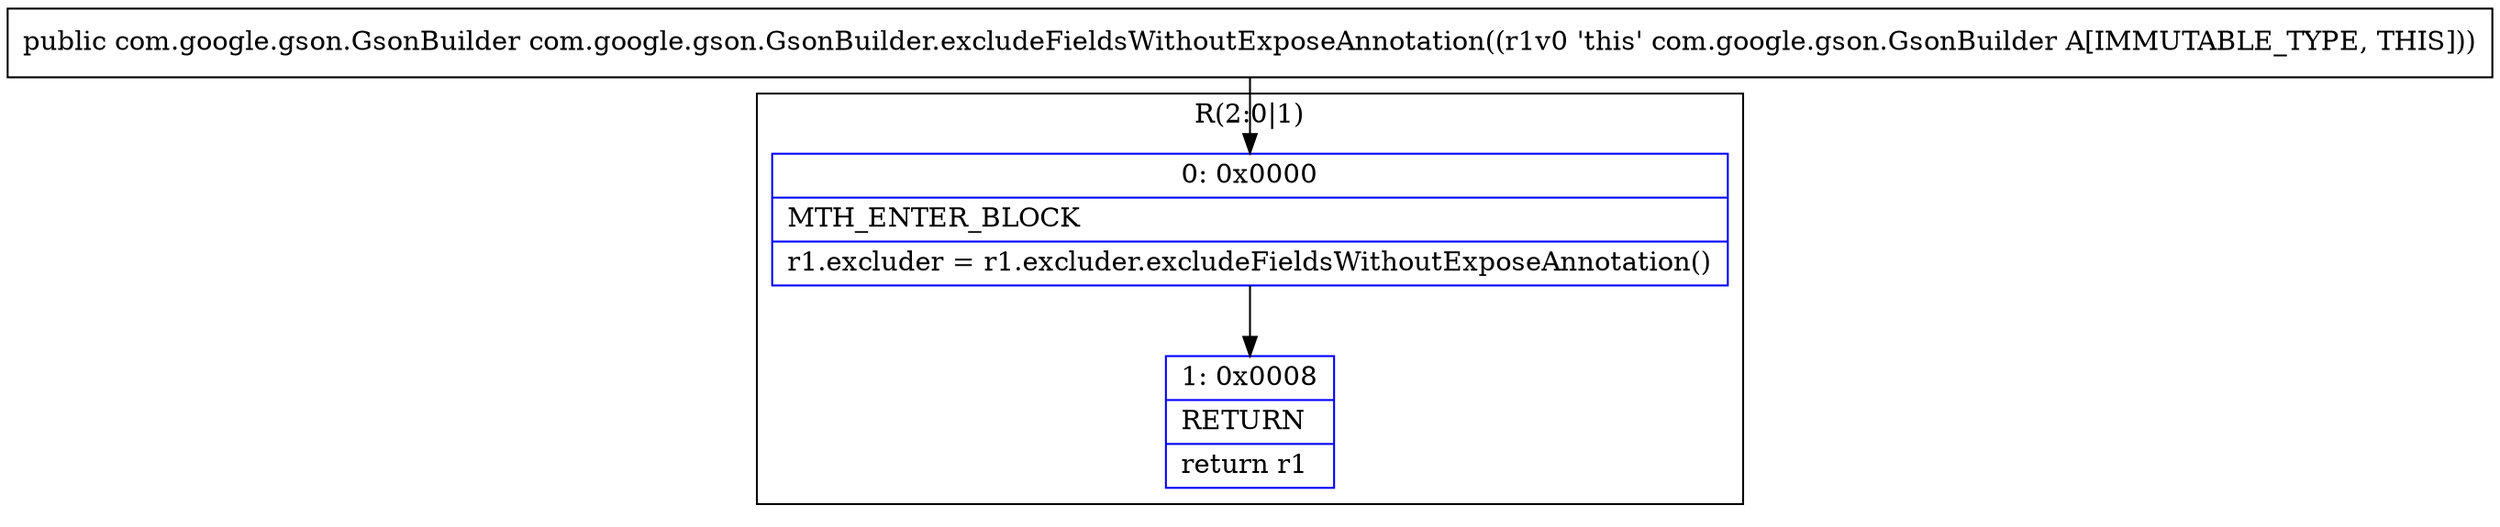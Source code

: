 digraph "CFG forcom.google.gson.GsonBuilder.excludeFieldsWithoutExposeAnnotation()Lcom\/google\/gson\/GsonBuilder;" {
subgraph cluster_Region_670489875 {
label = "R(2:0|1)";
node [shape=record,color=blue];
Node_0 [shape=record,label="{0\:\ 0x0000|MTH_ENTER_BLOCK\l|r1.excluder = r1.excluder.excludeFieldsWithoutExposeAnnotation()\l}"];
Node_1 [shape=record,label="{1\:\ 0x0008|RETURN\l|return r1\l}"];
}
MethodNode[shape=record,label="{public com.google.gson.GsonBuilder com.google.gson.GsonBuilder.excludeFieldsWithoutExposeAnnotation((r1v0 'this' com.google.gson.GsonBuilder A[IMMUTABLE_TYPE, THIS])) }"];
MethodNode -> Node_0;
Node_0 -> Node_1;
}

